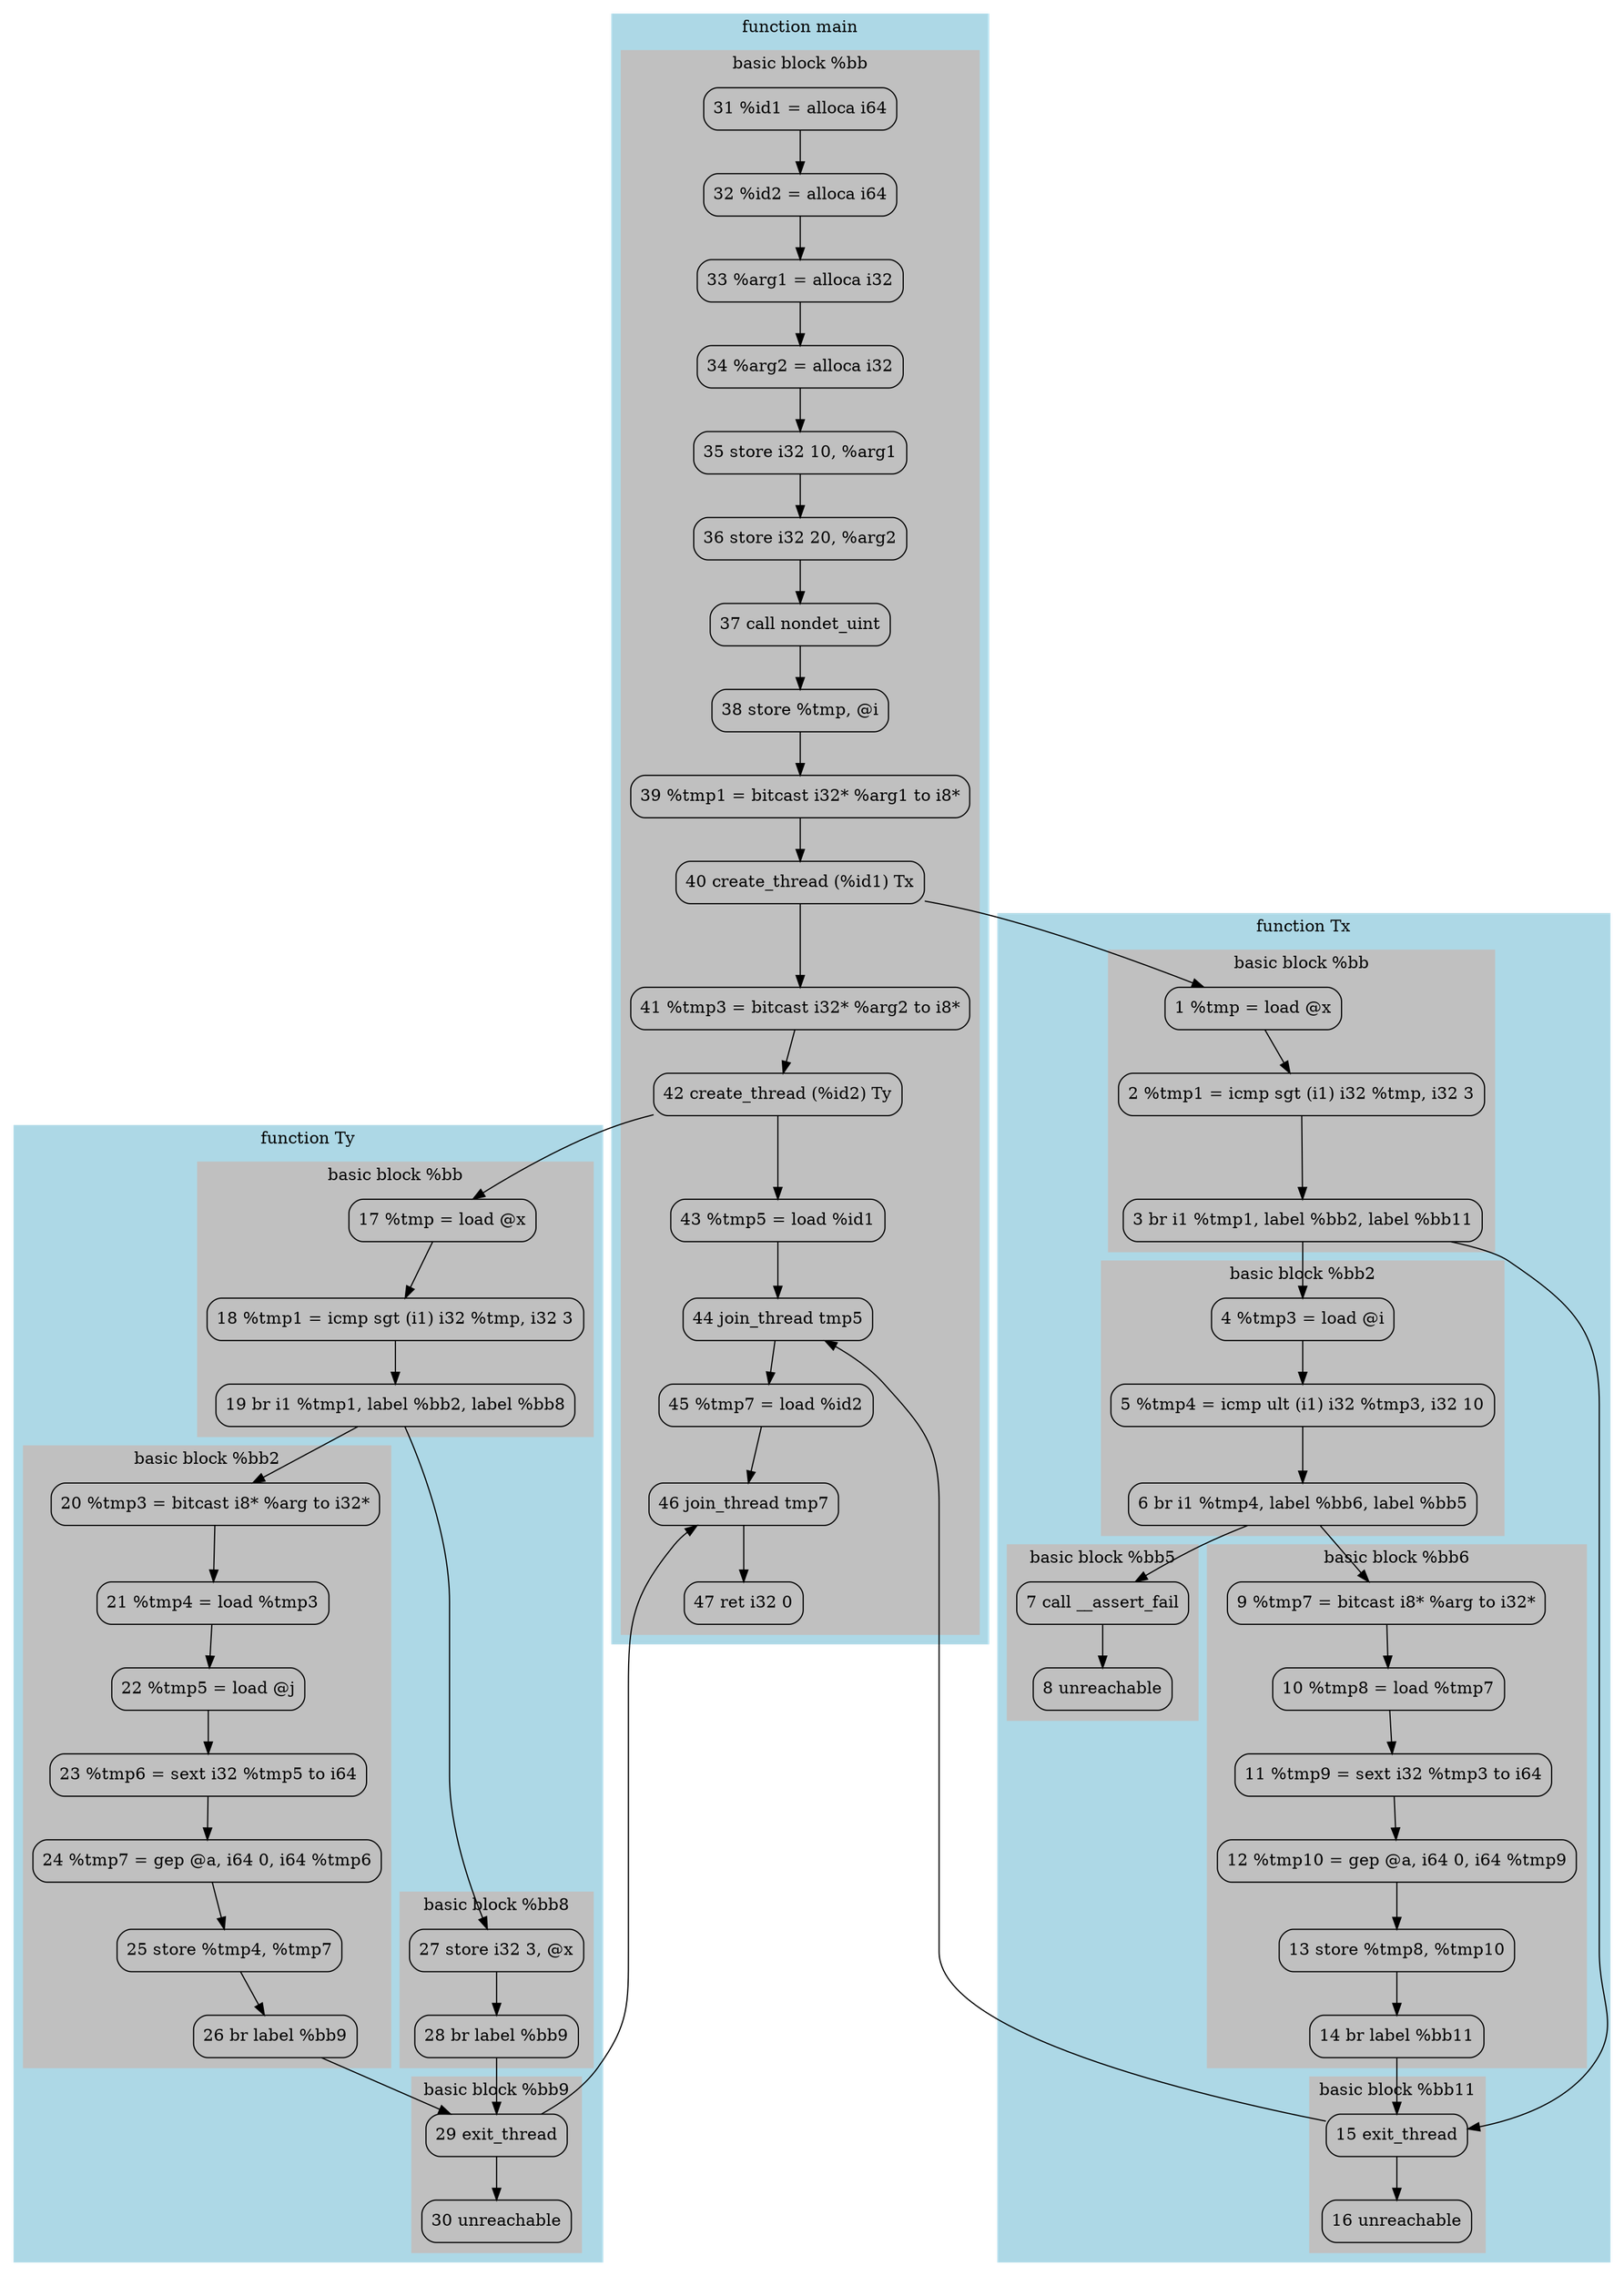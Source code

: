 digraph structs {
bgcolor=transparent;
node [shape=Mrecord];
subgraph cluster_Tx {
style=filled; color=lightblue;
subgraph cluster_Tx1 {
style=filled; color=gray; 
1 [label="1 %tmp = load @x"];
2 [label="2 %tmp1 = icmp sgt (i1) i32 %tmp, i32 3"];

3 [label="3 br i1 %tmp1, label %bb2, label %bb11"];
label = "basic block %bb"; }
subgraph cluster_Tx2 {
style=filled; color=gray; 
4 [label="4 %tmp3 = load @i"];
5 [label="5 %tmp4 = icmp ult (i1) i32 %tmp3, i32 10"];

6 [label="6 br i1 %tmp4, label %bb6, label %bb5"];
label = "basic block %bb2"; }
subgraph cluster_Tx3 {
style=filled; color=gray; 
7 [label="7 call __assert_fail"];
 8 [label="8 unreachable"];
label = "basic block %bb5"; }
subgraph cluster_Tx4 {
style=filled; color=gray; 
9 [label="9 %tmp7 = bitcast i8* %arg to i32*"];
10 [label="10 %tmp8 = load %tmp7"];
11 [label="11 %tmp9 = sext i32 %tmp3 to i64"];
12 [label="12 %tmp10 = gep @a, i64 0, i64 %tmp9"];
13 [label="13 store %tmp8, %tmp10"];
 14 [label="14 br label %bb11"];
label = "basic block %bb6"; }
subgraph cluster_Tx5 {
style=filled; color=gray; 
15 [label="15 exit_thread"];
 16 [label="16 unreachable"];
label = "basic block %bb11"; }
 label = "function Tx"; }
subgraph cluster_Ty {
style=filled; color=lightblue;
subgraph cluster_Ty1 {
style=filled; color=gray; 
17 [label="17 %tmp = load @x"];
18 [label="18 %tmp1 = icmp sgt (i1) i32 %tmp, i32 3"];

19 [label="19 br i1 %tmp1, label %bb2, label %bb8"];
label = "basic block %bb"; }
subgraph cluster_Ty2 {
style=filled; color=gray; 
20 [label="20 %tmp3 = bitcast i8* %arg to i32*"];
21 [label="21 %tmp4 = load %tmp3"];
22 [label="22 %tmp5 = load @j"];
23 [label="23 %tmp6 = sext i32 %tmp5 to i64"];
24 [label="24 %tmp7 = gep @a, i64 0, i64 %tmp6"];
25 [label="25 store %tmp4, %tmp7"];
 26 [label="26 br label %bb9"];
label = "basic block %bb2"; }
subgraph cluster_Ty3 {
style=filled; color=gray; 
27 [label="27 store i32 3, @x"];
 28 [label="28 br label %bb9"];
label = "basic block %bb8"; }
subgraph cluster_Ty4 {
style=filled; color=gray; 
29 [label="29 exit_thread"];
 30 [label="30 unreachable"];
label = "basic block %bb9"; }
 label = "function Ty"; }
subgraph cluster_main {
style=filled; color=lightblue;
subgraph cluster_main1 {
style=filled; color=gray; 
31 [label="31 %id1 = alloca i64"];
32 [label="32 %id2 = alloca i64"];
33 [label="33 %arg1 = alloca i32"];
34 [label="34 %arg2 = alloca i32"];
35 [label="35 store i32 10, %arg1"];
36 [label="36 store i32 20, %arg2"];
37 [label="37 call nondet_uint"];
38 [label="38 store %tmp, @i"];
39 [label="39 %tmp1 = bitcast i32* %arg1 to i8*"];
40 [label="40 create_thread (%id1) Tx"];
41 [label="41 %tmp3 = bitcast i32* %arg2 to i8*"];
42 [label="42 create_thread (%id2) Ty"];
43 [label="43 %tmp5 = load %id1"];
44 [label="44 join_thread tmp5"];
45 [label="45 %tmp7 = load %id2"];
46 [label="46 join_thread tmp7"];
 47 [label="47 ret i32 0"];
label = "basic block %bb"; }
 label = "function main"; }
40 -> 1;
42 -> 17;
15 -> 44;
3 -> 15;
7 -> 8;
6 -> 7;
15 -> 16;
14 -> 15;
13 -> 14;
12 -> 13;
11 -> 12;
10 -> 11;
9 -> 10;
6 -> 9;
5 -> 6;
4 -> 5;
3 -> 4;
2 -> 3;
1 -> 2;
29 -> 46;
28 -> 29;
27 -> 28;
19 -> 27;
29 -> 30;
26 -> 29;
25 -> 26;
24 -> 25;
23 -> 24;
22 -> 23;
21 -> 22;
20 -> 21;
19 -> 20;
18 -> 19;
17 -> 18;
46 -> 47;
45 -> 46;
44 -> 45;
43 -> 44;
42 -> 43;
41 -> 42;
40 -> 41;
39 -> 40;
38 -> 39;
37 -> 38;
36 -> 37;
35 -> 36;
34 -> 35;
33 -> 34;
32 -> 33;
31 -> 32; }